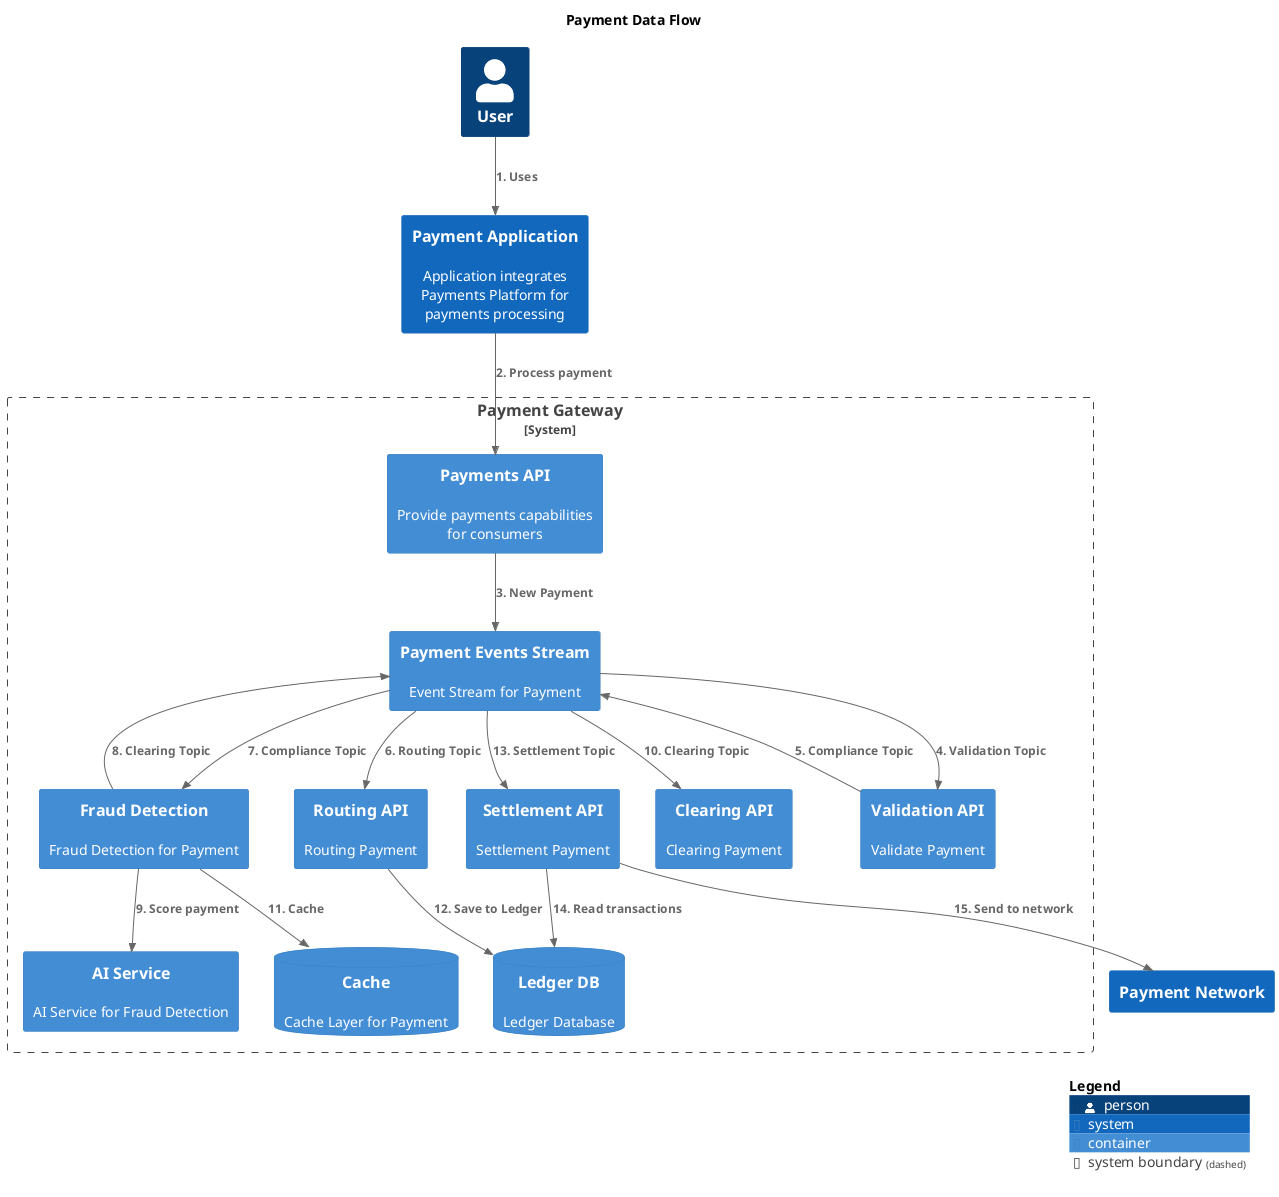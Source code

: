 @startuml
set separator none
title Payment Data Flow

top to bottom direction

!include <C4/C4>
!include <C4/C4_Context>
!include <C4/C4_Container>

System_Boundary("PaymentGateway_boundary", "Payment Gateway", $tags="") {
  Container(PaymentGateway.SettlementAPI, "Settlement API", $techn="", $descr="Settlement Payment", $tags="", $link="")
  Container(PaymentGateway.PaymentEventsStream, "Payment Events Stream", $techn="", $descr="Event Stream for Payment", $tags="", $link="")
  ContainerDb(PaymentGateway.Cache, "Cache", $techn="", $descr="Cache Layer for Payment", $tags="", $link="")
  Container(PaymentGateway.RoutingAPI, "Routing API", $techn="", $descr="Routing Payment", $tags="", $link="")
  Container(PaymentGateway.FraudDetection, "Fraud Detection", $techn="", $descr="Fraud Detection for Payment", $tags="", $link="")
  Container(PaymentGateway.AIService, "AI Service", $techn="", $descr="AI Service for Fraud Detection", $tags="", $link="")
  ContainerDb(PaymentGateway.LedgerDB, "Ledger DB", $techn="", $descr="Ledger Database", $tags="", $link="")
  Container(PaymentGateway.PaymentsAPI, "Payments API", $techn="", $descr="Provide payments capabilities for consumers", $tags="", $link="")
  Container(PaymentGateway.ValidationAPI, "Validation API", $techn="", $descr="Validate Payment", $tags="", $link="")
  Container(PaymentGateway.ClearingAPI, "Clearing API", $techn="", $descr="Clearing Payment", $tags="", $link="")
}

Person(User, "User", $descr="", $tags="", $link="")
System(PaymentApplication, "Payment Application", $descr="Application integrates Payments Platform for payments processing", $tags="", $link="")
System(PaymentNetwork, "Payment Network", $descr="", $tags="", $link="")

Rel(User, PaymentApplication, "1. Uses", $techn="", $tags="", $link="")
Rel(PaymentApplication, PaymentGateway.PaymentsAPI, "2. Process payment", $techn="", $tags="", $link="")
Rel(PaymentGateway.PaymentsAPI, PaymentGateway.PaymentEventsStream, "3. New Payment", $techn="", $tags="", $link="")
Rel(PaymentGateway.PaymentEventsStream, PaymentGateway.ValidationAPI, "4. Validation Topic", $techn="", $tags="", $link="")
Rel(PaymentGateway.ValidationAPI, PaymentGateway.PaymentEventsStream, "5. Compliance Topic", $techn="", $tags="", $link="")
Rel(PaymentGateway.PaymentEventsStream, PaymentGateway.RoutingAPI, "6. Routing Topic", $techn="", $tags="", $link="")
Rel(PaymentGateway.PaymentEventsStream, PaymentGateway.FraudDetection, "7. Compliance Topic", $techn="", $tags="", $link="")
Rel(PaymentGateway.FraudDetection, PaymentGateway.PaymentEventsStream, "8. Clearing Topic", $techn="", $tags="", $link="")
Rel(PaymentGateway.FraudDetection, PaymentGateway.AIService, "9. Score payment", $techn="", $tags="", $link="")
Rel(PaymentGateway.PaymentEventsStream, PaymentGateway.ClearingAPI, "10. Clearing Topic", $techn="", $tags="", $link="")
Rel(PaymentGateway.FraudDetection, PaymentGateway.Cache, "11. Cache", $techn="", $tags="", $link="")
Rel(PaymentGateway.RoutingAPI, PaymentGateway.LedgerDB, "12. Save to Ledger", $techn="", $tags="", $link="")
Rel(PaymentGateway.PaymentEventsStream, PaymentGateway.SettlementAPI, "13. Settlement Topic", $techn="", $tags="", $link="")
Rel(PaymentGateway.SettlementAPI, PaymentGateway.LedgerDB, "14. Read transactions", $techn="", $tags="", $link="")
Rel(PaymentGateway.SettlementAPI, PaymentNetwork, "15. Send to network", $techn="", $tags="", $link="")

SHOW_LEGEND(true)
@enduml